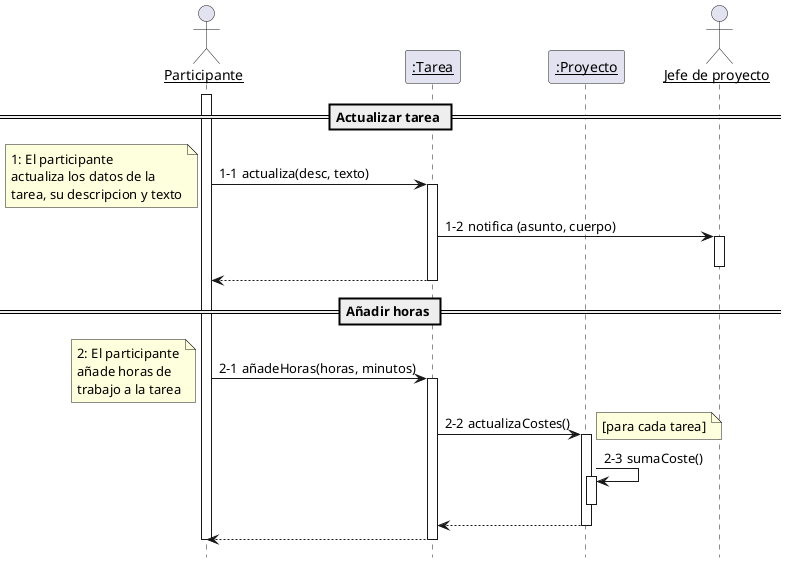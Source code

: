 @startuml
skinparam sequenceParticipant underline
hide footbox

actor Participante
participant ":Tarea" as Tarea
participant ":Proyecto" as Proyecto
actor "Jefe de proyecto" as Jefe

== Actualizar tarea ==
activate Participante
autonumber "1-"
Participante -> Tarea ++ : actualiza(desc, texto)
note left
    1: El participante
    actualiza los datos de la
    tarea, su descripcion y texto
end note
Tarea -> Jefe ++ : notifica (asunto, cuerpo)
deactivate Jefe
autonumber stop
Tarea --> Participante --

== Añadir horas ==
autonumber "2-"
Participante -> Tarea ++ : añadeHoras(horas, minutos)
note left
    2: El participante
    añade horas de
    trabajo a la tarea
end note
Tarea -> Proyecto ++ : actualizaCostes()
note right : [para cada tarea]
Proyecto -> Proyecto ++ : sumaCoste()
deactivate Proyecto
autonumber stop
Proyecto --> Tarea --
Tarea --> Participante
deactivate Tarea
deactivate Participante

@enduml
